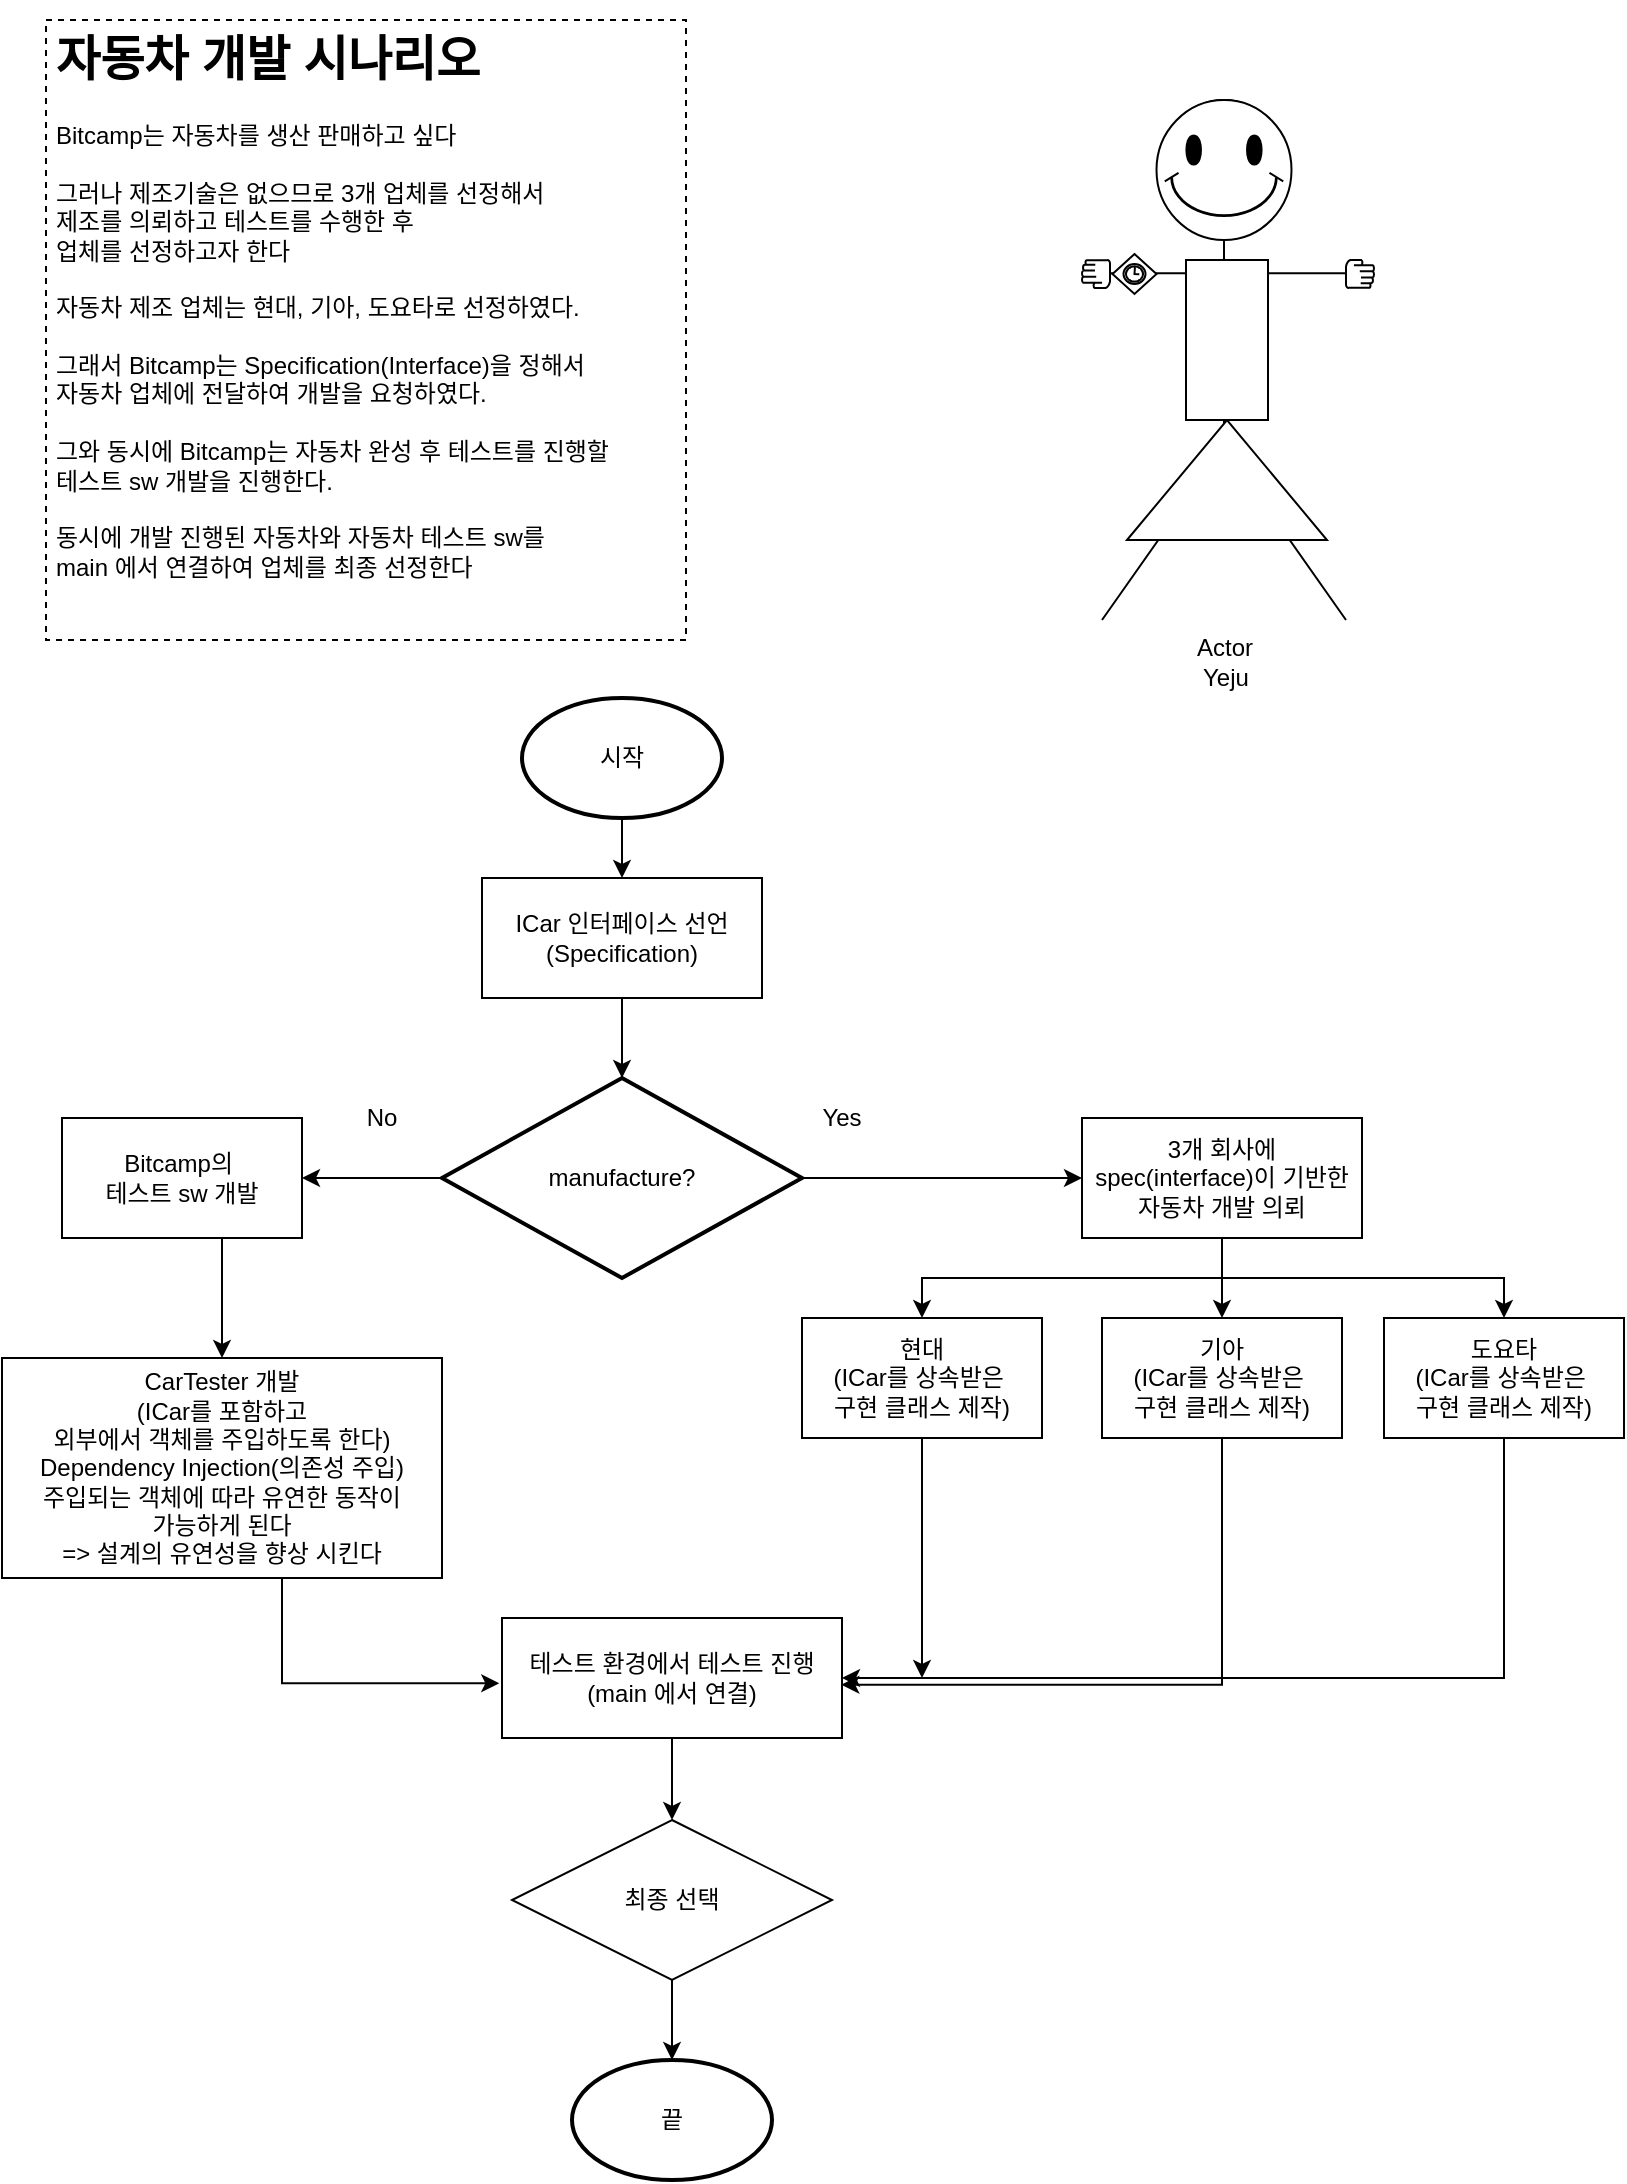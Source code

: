 <mxfile version="13.3.5" type="device"><diagram id="C5RBs43oDa-KdzZeNtuy" name="Page-1"><mxGraphModel dx="1086" dy="1975" grid="1" gridSize="10" guides="1" tooltips="1" connect="1" arrows="1" fold="1" page="1" pageScale="1" pageWidth="827" pageHeight="1169" math="0" shadow="0"><root><mxCell id="WIyWlLk6GJQsqaUBKTNV-0"/><mxCell id="WIyWlLk6GJQsqaUBKTNV-1" parent="WIyWlLk6GJQsqaUBKTNV-0"/><mxCell id="TI2u2g-DJ77FenYIjYpT-4" value="" style="edgeStyle=orthogonalEdgeStyle;rounded=0;orthogonalLoop=1;jettySize=auto;html=1;" parent="WIyWlLk6GJQsqaUBKTNV-1" source="TI2u2g-DJ77FenYIjYpT-1" target="TI2u2g-DJ77FenYIjYpT-2" edge="1"><mxGeometry relative="1" as="geometry"/></mxCell><mxCell id="TI2u2g-DJ77FenYIjYpT-1" value="시작" style="strokeWidth=2;html=1;shape=mxgraph.flowchart.start_1;whiteSpace=wrap;" parent="WIyWlLk6GJQsqaUBKTNV-1" vertex="1"><mxGeometry x="268" y="-781" width="100" height="60" as="geometry"/></mxCell><mxCell id="TI2u2g-DJ77FenYIjYpT-9" value="" style="edgeStyle=orthogonalEdgeStyle;rounded=0;orthogonalLoop=1;jettySize=auto;html=1;" parent="WIyWlLk6GJQsqaUBKTNV-1" source="TI2u2g-DJ77FenYIjYpT-2" target="TI2u2g-DJ77FenYIjYpT-5" edge="1"><mxGeometry relative="1" as="geometry"/></mxCell><mxCell id="TI2u2g-DJ77FenYIjYpT-2" value="ICar 인터페이스 선언&lt;br&gt;(Specification)" style="rounded=0;whiteSpace=wrap;html=1;" parent="WIyWlLk6GJQsqaUBKTNV-1" vertex="1"><mxGeometry x="248" y="-691" width="140" height="60" as="geometry"/></mxCell><mxCell id="TI2u2g-DJ77FenYIjYpT-7" value="" style="edgeStyle=orthogonalEdgeStyle;rounded=0;orthogonalLoop=1;jettySize=auto;html=1;" parent="WIyWlLk6GJQsqaUBKTNV-1" source="TI2u2g-DJ77FenYIjYpT-5" target="TI2u2g-DJ77FenYIjYpT-6" edge="1"><mxGeometry relative="1" as="geometry"/></mxCell><mxCell id="TI2u2g-DJ77FenYIjYpT-11" value="" style="edgeStyle=orthogonalEdgeStyle;rounded=0;orthogonalLoop=1;jettySize=auto;html=1;" parent="WIyWlLk6GJQsqaUBKTNV-1" source="TI2u2g-DJ77FenYIjYpT-5" target="TI2u2g-DJ77FenYIjYpT-10" edge="1"><mxGeometry relative="1" as="geometry"/></mxCell><mxCell id="TI2u2g-DJ77FenYIjYpT-5" value="manufacture?" style="strokeWidth=2;html=1;shape=mxgraph.flowchart.decision;whiteSpace=wrap;" parent="WIyWlLk6GJQsqaUBKTNV-1" vertex="1"><mxGeometry x="228" y="-591" width="180" height="100" as="geometry"/></mxCell><mxCell id="TI2u2g-DJ77FenYIjYpT-15" value="" style="edgeStyle=orthogonalEdgeStyle;rounded=0;orthogonalLoop=1;jettySize=auto;html=1;" parent="WIyWlLk6GJQsqaUBKTNV-1" source="TI2u2g-DJ77FenYIjYpT-6" target="TI2u2g-DJ77FenYIjYpT-14" edge="1"><mxGeometry relative="1" as="geometry"><Array as="points"><mxPoint x="118" y="-501"/><mxPoint x="118" y="-501"/></Array></mxGeometry></mxCell><mxCell id="TI2u2g-DJ77FenYIjYpT-6" value="Bitcamp의&amp;nbsp;&lt;br&gt;테스트 sw 개발" style="rounded=0;whiteSpace=wrap;html=1;" parent="WIyWlLk6GJQsqaUBKTNV-1" vertex="1"><mxGeometry x="38" y="-571" width="120" height="60" as="geometry"/></mxCell><mxCell id="TI2u2g-DJ77FenYIjYpT-8" value="No" style="text;html=1;strokeColor=none;fillColor=none;align=center;verticalAlign=middle;whiteSpace=wrap;rounded=0;" parent="WIyWlLk6GJQsqaUBKTNV-1" vertex="1"><mxGeometry x="178" y="-581" width="40" height="20" as="geometry"/></mxCell><mxCell id="TI2u2g-DJ77FenYIjYpT-23" value="" style="edgeStyle=orthogonalEdgeStyle;rounded=0;orthogonalLoop=1;jettySize=auto;html=1;" parent="WIyWlLk6GJQsqaUBKTNV-1" source="TI2u2g-DJ77FenYIjYpT-10" target="TI2u2g-DJ77FenYIjYpT-17" edge="1"><mxGeometry relative="1" as="geometry"/></mxCell><mxCell id="TI2u2g-DJ77FenYIjYpT-26" style="edgeStyle=orthogonalEdgeStyle;rounded=0;orthogonalLoop=1;jettySize=auto;html=1;exitX=0.5;exitY=1;exitDx=0;exitDy=0;entryX=0.5;entryY=0;entryDx=0;entryDy=0;" parent="WIyWlLk6GJQsqaUBKTNV-1" source="TI2u2g-DJ77FenYIjYpT-10" target="TI2u2g-DJ77FenYIjYpT-16" edge="1"><mxGeometry relative="1" as="geometry"/></mxCell><mxCell id="TI2u2g-DJ77FenYIjYpT-27" style="edgeStyle=orthogonalEdgeStyle;rounded=0;orthogonalLoop=1;jettySize=auto;html=1;entryX=0.5;entryY=0;entryDx=0;entryDy=0;" parent="WIyWlLk6GJQsqaUBKTNV-1" source="TI2u2g-DJ77FenYIjYpT-10" target="TI2u2g-DJ77FenYIjYpT-18" edge="1"><mxGeometry relative="1" as="geometry"><Array as="points"><mxPoint x="618" y="-491"/><mxPoint x="759" y="-491"/></Array></mxGeometry></mxCell><mxCell id="TI2u2g-DJ77FenYIjYpT-10" value="3개 회사에&lt;br&gt;spec(interface)이 기반한&lt;br&gt;자동차 개발 의뢰" style="rounded=0;whiteSpace=wrap;html=1;" parent="WIyWlLk6GJQsqaUBKTNV-1" vertex="1"><mxGeometry x="548" y="-571" width="140" height="60" as="geometry"/></mxCell><mxCell id="TI2u2g-DJ77FenYIjYpT-12" value="Yes" style="text;html=1;strokeColor=none;fillColor=none;align=center;verticalAlign=middle;whiteSpace=wrap;rounded=0;" parent="WIyWlLk6GJQsqaUBKTNV-1" vertex="1"><mxGeometry x="408" y="-581" width="40" height="20" as="geometry"/></mxCell><mxCell id="TI2u2g-DJ77FenYIjYpT-29" style="edgeStyle=orthogonalEdgeStyle;rounded=0;orthogonalLoop=1;jettySize=auto;html=1;entryX=-0.008;entryY=0.544;entryDx=0;entryDy=0;entryPerimeter=0;" parent="WIyWlLk6GJQsqaUBKTNV-1" source="TI2u2g-DJ77FenYIjYpT-14" target="TI2u2g-DJ77FenYIjYpT-28" edge="1"><mxGeometry relative="1" as="geometry"><Array as="points"><mxPoint x="148" y="-288"/></Array></mxGeometry></mxCell><mxCell id="TI2u2g-DJ77FenYIjYpT-14" value="CarTester 개발&lt;br&gt;(ICar를 포함하고&lt;br&gt;외부에서 객체를 주입하도록 한다)&lt;br&gt;Dependency Injection(의존성 주입)&lt;br&gt;주입되는 객체에 따라 유연한 동작이&lt;br&gt;가능하게 된다&lt;br&gt;=&amp;gt; 설계의 유연성을 향상 시킨다" style="rounded=0;whiteSpace=wrap;html=1;" parent="WIyWlLk6GJQsqaUBKTNV-1" vertex="1"><mxGeometry x="8" y="-451" width="220" height="110" as="geometry"/></mxCell><mxCell id="TI2u2g-DJ77FenYIjYpT-32" style="edgeStyle=orthogonalEdgeStyle;rounded=0;orthogonalLoop=1;jettySize=auto;html=1;" parent="WIyWlLk6GJQsqaUBKTNV-1" source="TI2u2g-DJ77FenYIjYpT-16" edge="1"><mxGeometry relative="1" as="geometry"><mxPoint x="468" y="-291" as="targetPoint"/><Array as="points"><mxPoint x="468" y="-291"/><mxPoint x="468" y="-291"/></Array></mxGeometry></mxCell><mxCell id="TI2u2g-DJ77FenYIjYpT-16" value="현대&lt;br&gt;(ICar를 상속받은&amp;nbsp;&lt;br&gt;구현 클래스 제작)" style="rounded=0;whiteSpace=wrap;html=1;" parent="WIyWlLk6GJQsqaUBKTNV-1" vertex="1"><mxGeometry x="408" y="-471" width="120" height="60" as="geometry"/></mxCell><mxCell id="TI2u2g-DJ77FenYIjYpT-30" style="edgeStyle=orthogonalEdgeStyle;rounded=0;orthogonalLoop=1;jettySize=auto;html=1;entryX=0.998;entryY=0.556;entryDx=0;entryDy=0;entryPerimeter=0;" parent="WIyWlLk6GJQsqaUBKTNV-1" source="TI2u2g-DJ77FenYIjYpT-17" target="TI2u2g-DJ77FenYIjYpT-28" edge="1"><mxGeometry relative="1" as="geometry"><Array as="points"><mxPoint x="618" y="-288"/></Array></mxGeometry></mxCell><mxCell id="TI2u2g-DJ77FenYIjYpT-17" value="기아&lt;br&gt;(ICar를 상속받은&amp;nbsp;&lt;br&gt;구현 클래스 제작)" style="rounded=0;whiteSpace=wrap;html=1;" parent="WIyWlLk6GJQsqaUBKTNV-1" vertex="1"><mxGeometry x="558" y="-471" width="120" height="60" as="geometry"/></mxCell><mxCell id="TI2u2g-DJ77FenYIjYpT-31" style="edgeStyle=orthogonalEdgeStyle;rounded=0;orthogonalLoop=1;jettySize=auto;html=1;entryX=1;entryY=0.5;entryDx=0;entryDy=0;" parent="WIyWlLk6GJQsqaUBKTNV-1" source="TI2u2g-DJ77FenYIjYpT-18" target="TI2u2g-DJ77FenYIjYpT-28" edge="1"><mxGeometry relative="1" as="geometry"><mxPoint x="618" y="-291" as="targetPoint"/><Array as="points"><mxPoint x="759" y="-291"/></Array></mxGeometry></mxCell><mxCell id="TI2u2g-DJ77FenYIjYpT-18" value="도요타&lt;br&gt;(ICar를 상속받은&amp;nbsp;&lt;br&gt;구현 클래스 제작)" style="rounded=0;whiteSpace=wrap;html=1;" parent="WIyWlLk6GJQsqaUBKTNV-1" vertex="1"><mxGeometry x="699" y="-471" width="120" height="60" as="geometry"/></mxCell><mxCell id="VPAMdeDtO9KzecN-_jhO-6" value="" style="edgeStyle=orthogonalEdgeStyle;rounded=0;orthogonalLoop=1;jettySize=auto;html=1;" parent="WIyWlLk6GJQsqaUBKTNV-1" source="TI2u2g-DJ77FenYIjYpT-28" target="VPAMdeDtO9KzecN-_jhO-5" edge="1"><mxGeometry relative="1" as="geometry"/></mxCell><mxCell id="TI2u2g-DJ77FenYIjYpT-28" value="테스트 환경에서 테스트 진행&lt;br&gt;(main 에서 연결)" style="rounded=0;whiteSpace=wrap;html=1;" parent="WIyWlLk6GJQsqaUBKTNV-1" vertex="1"><mxGeometry x="258" y="-321" width="170" height="60" as="geometry"/></mxCell><mxCell id="VPAMdeDtO9KzecN-_jhO-0" value="&lt;h1&gt;자동차 개발 시나리오&lt;/h1&gt;&lt;div&gt;Bitcamp는 자동차를 생산 판매하고 싶다&lt;/div&gt;&lt;div&gt;&lt;br&gt;&lt;/div&gt;&lt;div&gt;그러나 제조기술은 없으므로 3개 업체를 선정해서&amp;nbsp;&lt;/div&gt;&lt;div&gt;제조를 의뢰하고 테스트를 수행한 후&lt;/div&gt;&lt;div&gt;업체를 선정하고자 한다&lt;/div&gt;&lt;div&gt;&lt;br&gt;&lt;/div&gt;&lt;div&gt;자동차 제조 업체는 현대, 기아, 도요타로 선정하였다.&lt;/div&gt;&lt;div&gt;&lt;br&gt;&lt;/div&gt;&lt;div&gt;그래서 Bitcamp는 Specification(Interface)을 정해서&lt;/div&gt;&lt;div&gt;자동차 업체에 전달하여 개발을 요청하였다.&lt;/div&gt;&lt;div&gt;&lt;br&gt;&lt;/div&gt;&lt;div&gt;그와 동시에 Bitcamp는 자동차 완성 후 테스트를 진행할&lt;/div&gt;&lt;div&gt;테스트 sw 개발을 진행한다.&lt;/div&gt;&lt;div&gt;&lt;br&gt;&lt;/div&gt;&lt;div&gt;동시에 개발 진행된 자동차와 자동차 테스트 sw를&lt;/div&gt;&lt;div&gt;main 에서 연결하여 업체를 최종 선정한다&lt;/div&gt;" style="text;html=1;fillColor=none;spacing=5;spacingTop=-20;whiteSpace=wrap;overflow=hidden;rounded=0;strokeColor=#000000;strokeWidth=1;dashed=1;" parent="WIyWlLk6GJQsqaUBKTNV-1" vertex="1"><mxGeometry x="30" y="-1120" width="320" height="310" as="geometry"/></mxCell><mxCell id="VPAMdeDtO9KzecN-_jhO-8" value="" style="edgeStyle=orthogonalEdgeStyle;rounded=0;orthogonalLoop=1;jettySize=auto;html=1;" parent="WIyWlLk6GJQsqaUBKTNV-1" source="VPAMdeDtO9KzecN-_jhO-5" target="VPAMdeDtO9KzecN-_jhO-7" edge="1"><mxGeometry relative="1" as="geometry"/></mxCell><mxCell id="VPAMdeDtO9KzecN-_jhO-5" value="최종 선택" style="rhombus;whiteSpace=wrap;html=1;strokeColor=#000000;strokeWidth=1;" parent="WIyWlLk6GJQsqaUBKTNV-1" vertex="1"><mxGeometry x="263" y="-220" width="160" height="80" as="geometry"/></mxCell><mxCell id="VPAMdeDtO9KzecN-_jhO-7" value="끝" style="strokeWidth=2;html=1;shape=mxgraph.flowchart.start_1;whiteSpace=wrap;" parent="WIyWlLk6GJQsqaUBKTNV-1" vertex="1"><mxGeometry x="293" y="-100" width="100" height="60" as="geometry"/></mxCell><mxCell id="zWKNMpuQ1mev7Od_3ves-1" value="Actor" style="shape=umlActor;verticalLabelPosition=bottom;labelBackgroundColor=#ffffff;verticalAlign=top;html=1;outlineConnect=0;" vertex="1" parent="WIyWlLk6GJQsqaUBKTNV-1"><mxGeometry x="558" y="-1080" width="122" height="260" as="geometry"/></mxCell><mxCell id="zWKNMpuQ1mev7Od_3ves-2" value="" style="ellipse;whiteSpace=wrap;html=1;aspect=fixed;" vertex="1" parent="WIyWlLk6GJQsqaUBKTNV-1"><mxGeometry x="600" y="-1060" width="10" height="10" as="geometry"/></mxCell><mxCell id="zWKNMpuQ1mev7Od_3ves-3" value="" style="ellipse;whiteSpace=wrap;html=1;aspect=fixed;" vertex="1" parent="WIyWlLk6GJQsqaUBKTNV-1"><mxGeometry x="630" y="-1060" width="10" height="10" as="geometry"/></mxCell><mxCell id="zWKNMpuQ1mev7Od_3ves-4" value="" style="rounded=0;whiteSpace=wrap;html=1;" vertex="1" parent="WIyWlLk6GJQsqaUBKTNV-1"><mxGeometry x="604" y="-1040" width="30" height="10" as="geometry"/></mxCell><mxCell id="zWKNMpuQ1mev7Od_3ves-6" value="" style="verticalLabelPosition=bottom;verticalAlign=top;html=1;shape=mxgraph.basic.acute_triangle;dx=0.5;" vertex="1" parent="WIyWlLk6GJQsqaUBKTNV-1"><mxGeometry x="570.5" y="-920" width="100" height="60" as="geometry"/></mxCell><mxCell id="zWKNMpuQ1mev7Od_3ves-7" value="" style="verticalLabelPosition=bottom;verticalAlign=top;html=1;shape=mxgraph.basic.smiley" vertex="1" parent="WIyWlLk6GJQsqaUBKTNV-1"><mxGeometry x="585.25" y="-1080" width="67.5" height="70" as="geometry"/></mxCell><mxCell id="zWKNMpuQ1mev7Od_3ves-8" value="" style="shape=mxgraph.bpmn.manual_task;html=1;outlineConnect=0;" vertex="1" parent="WIyWlLk6GJQsqaUBKTNV-1"><mxGeometry x="680" y="-1000" width="14" height="14" as="geometry"/></mxCell><mxCell id="zWKNMpuQ1mev7Od_3ves-9" value="" style="shape=mxgraph.bpmn.manual_task;html=1;outlineConnect=0;direction=west;" vertex="1" parent="WIyWlLk6GJQsqaUBKTNV-1"><mxGeometry x="548" y="-1000" width="14" height="14" as="geometry"/></mxCell><mxCell id="zWKNMpuQ1mev7Od_3ves-10" value="" style="shape=mxgraph.bpmn.shape;html=1;verticalLabelPosition=bottom;labelBackgroundColor=#ffffff;verticalAlign=top;align=center;perimeter=rhombusPerimeter;background=gateway;outlineConnect=0;outline=catching;symbol=timer;" vertex="1" parent="WIyWlLk6GJQsqaUBKTNV-1"><mxGeometry x="563.25" y="-1003" width="22" height="20" as="geometry"/></mxCell><mxCell id="zWKNMpuQ1mev7Od_3ves-11" value="" style="rounded=0;whiteSpace=wrap;html=1;direction=south;" vertex="1" parent="WIyWlLk6GJQsqaUBKTNV-1"><mxGeometry x="600" y="-1000" width="41" height="80" as="geometry"/></mxCell><mxCell id="zWKNMpuQ1mev7Od_3ves-14" value="Yeju" style="text;html=1;strokeColor=none;fillColor=none;align=center;verticalAlign=middle;whiteSpace=wrap;rounded=0;" vertex="1" parent="WIyWlLk6GJQsqaUBKTNV-1"><mxGeometry x="600" y="-801" width="40" height="20" as="geometry"/></mxCell></root></mxGraphModel></diagram></mxfile>
